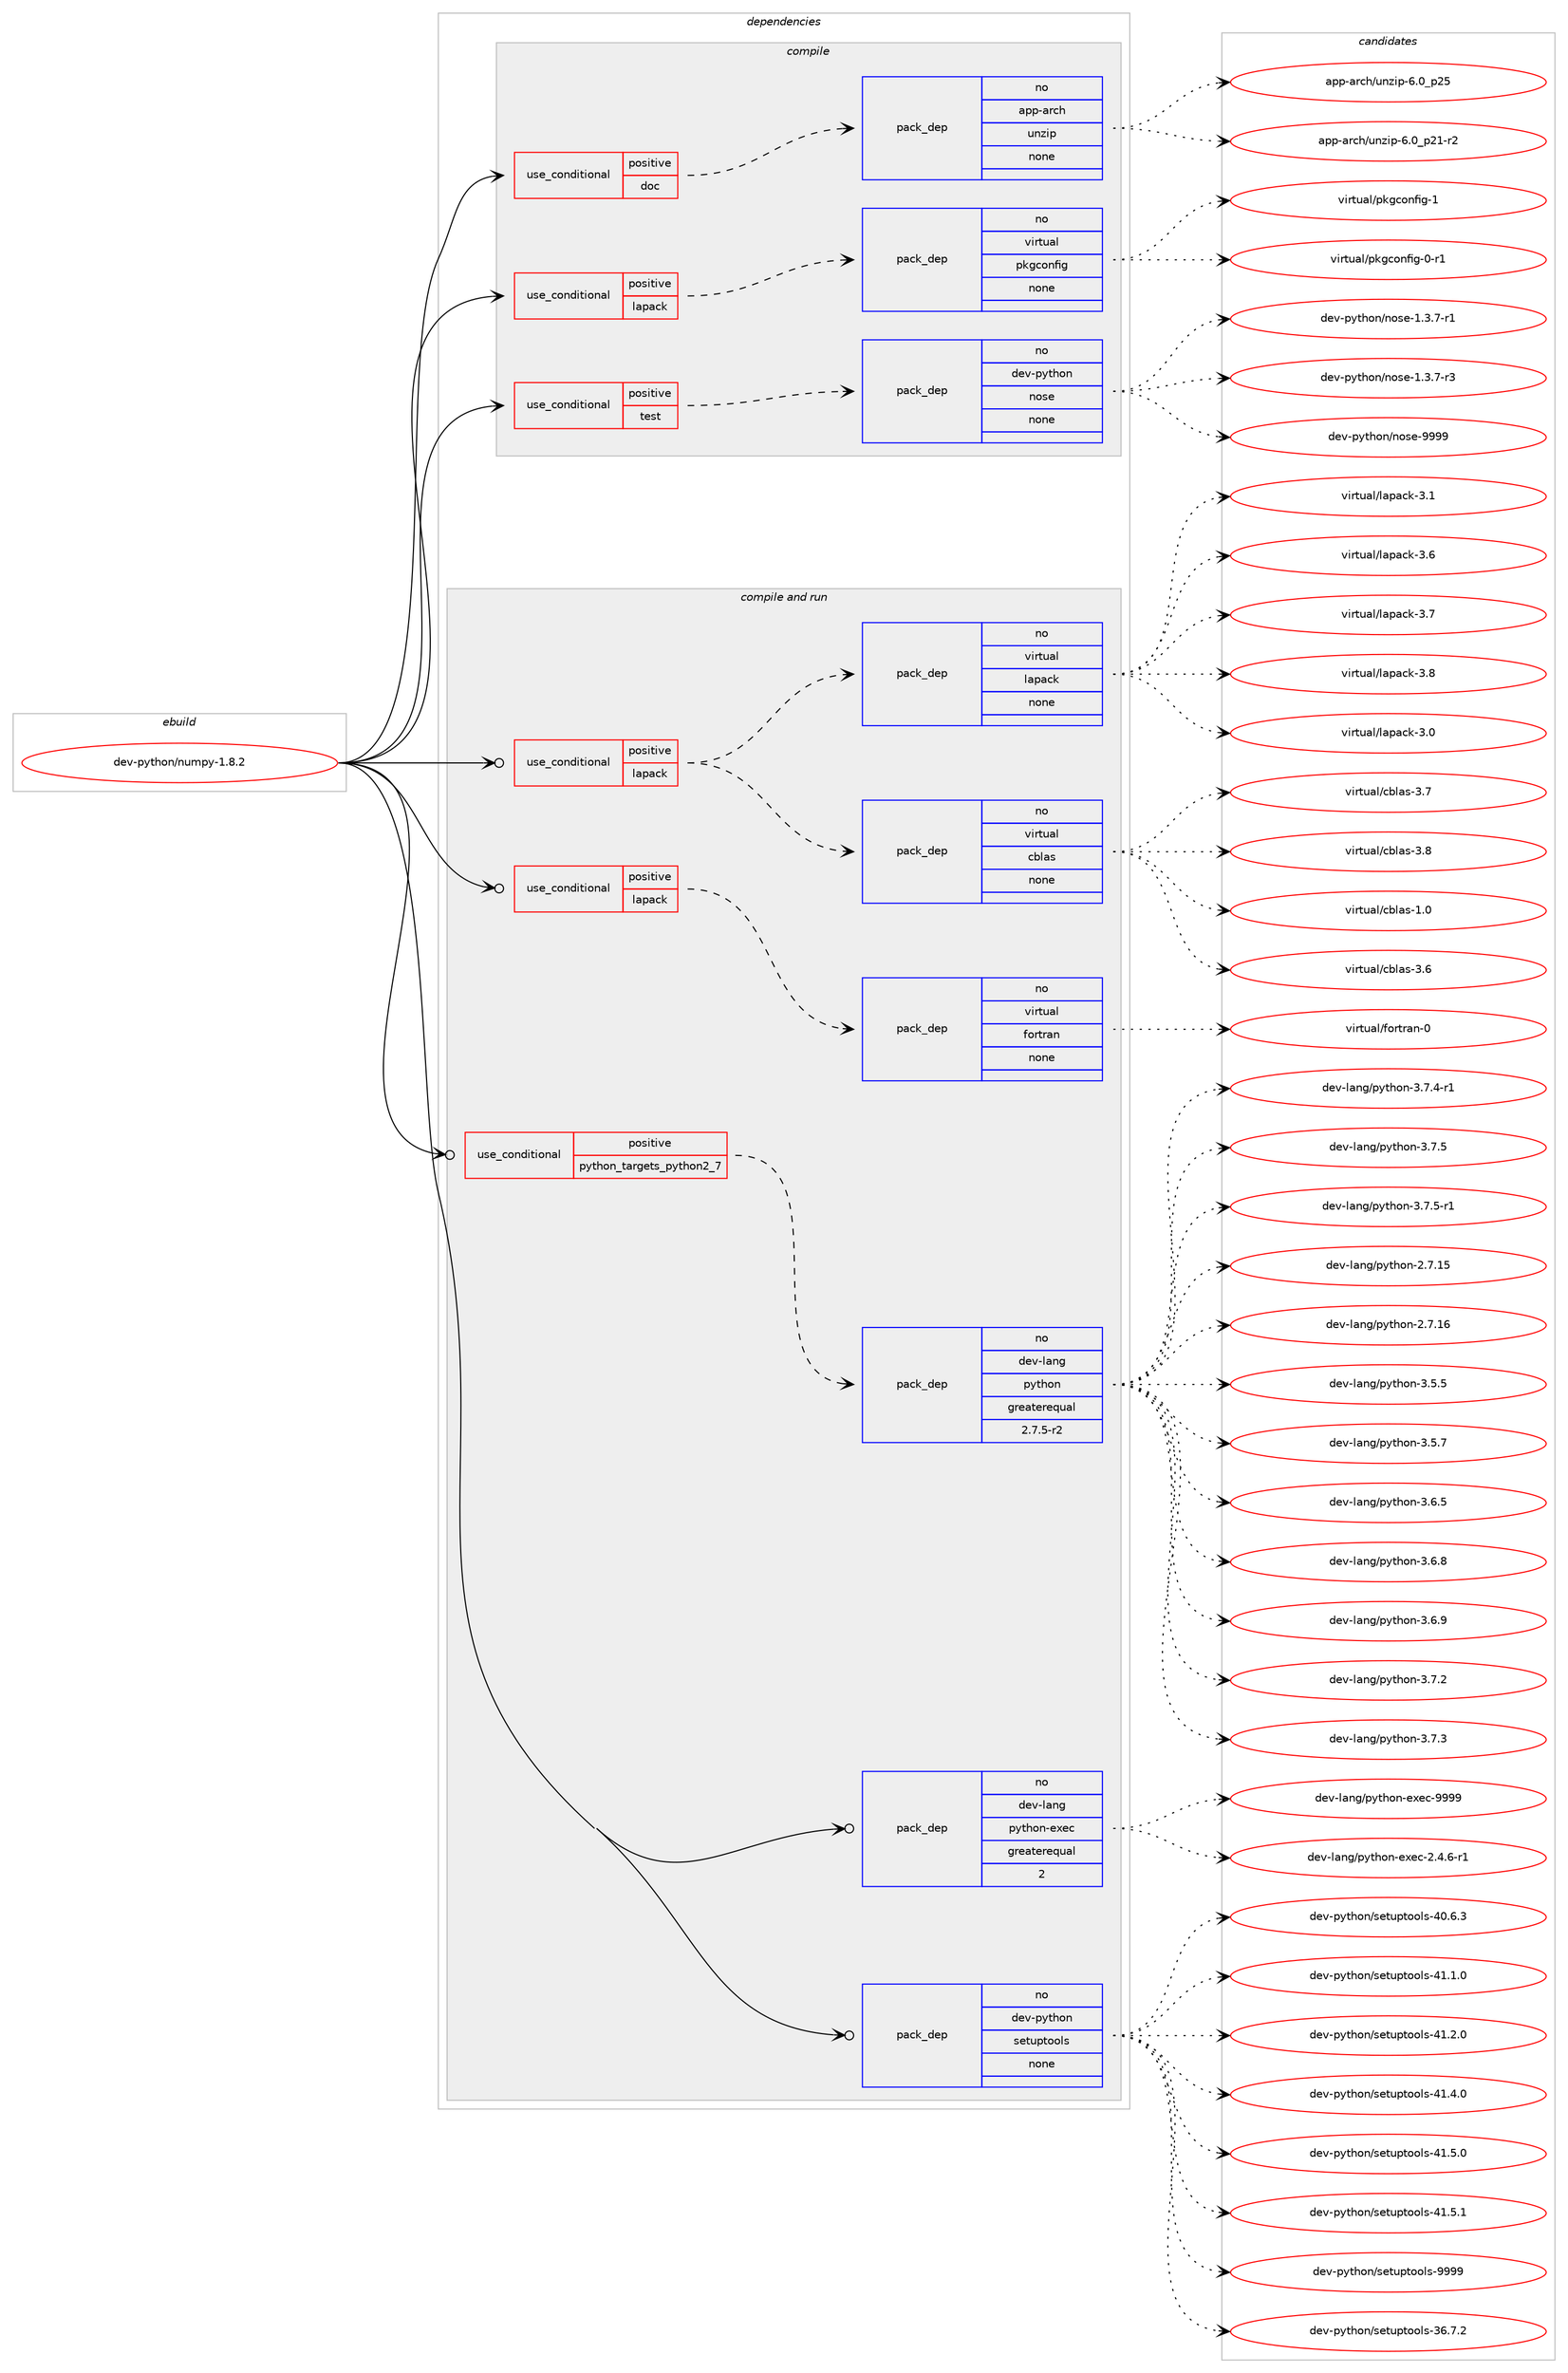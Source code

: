 digraph prolog {

# *************
# Graph options
# *************

newrank=true;
concentrate=true;
compound=true;
graph [rankdir=LR,fontname=Helvetica,fontsize=10,ranksep=1.5];#, ranksep=2.5, nodesep=0.2];
edge  [arrowhead=vee];
node  [fontname=Helvetica,fontsize=10];

# **********
# The ebuild
# **********

subgraph cluster_leftcol {
color=gray;
rank=same;
label=<<i>ebuild</i>>;
id [label="dev-python/numpy-1.8.2", color=red, width=4, href="../dev-python/numpy-1.8.2.svg"];
}

# ****************
# The dependencies
# ****************

subgraph cluster_midcol {
color=gray;
label=<<i>dependencies</i>>;
subgraph cluster_compile {
fillcolor="#eeeeee";
style=filled;
label=<<i>compile</i>>;
subgraph cond143428 {
dependency617497 [label=<<TABLE BORDER="0" CELLBORDER="1" CELLSPACING="0" CELLPADDING="4"><TR><TD ROWSPAN="3" CELLPADDING="10">use_conditional</TD></TR><TR><TD>positive</TD></TR><TR><TD>doc</TD></TR></TABLE>>, shape=none, color=red];
subgraph pack462261 {
dependency617498 [label=<<TABLE BORDER="0" CELLBORDER="1" CELLSPACING="0" CELLPADDING="4" WIDTH="220"><TR><TD ROWSPAN="6" CELLPADDING="30">pack_dep</TD></TR><TR><TD WIDTH="110">no</TD></TR><TR><TD>app-arch</TD></TR><TR><TD>unzip</TD></TR><TR><TD>none</TD></TR><TR><TD></TD></TR></TABLE>>, shape=none, color=blue];
}
dependency617497:e -> dependency617498:w [weight=20,style="dashed",arrowhead="vee"];
}
id:e -> dependency617497:w [weight=20,style="solid",arrowhead="vee"];
subgraph cond143429 {
dependency617499 [label=<<TABLE BORDER="0" CELLBORDER="1" CELLSPACING="0" CELLPADDING="4"><TR><TD ROWSPAN="3" CELLPADDING="10">use_conditional</TD></TR><TR><TD>positive</TD></TR><TR><TD>lapack</TD></TR></TABLE>>, shape=none, color=red];
subgraph pack462262 {
dependency617500 [label=<<TABLE BORDER="0" CELLBORDER="1" CELLSPACING="0" CELLPADDING="4" WIDTH="220"><TR><TD ROWSPAN="6" CELLPADDING="30">pack_dep</TD></TR><TR><TD WIDTH="110">no</TD></TR><TR><TD>virtual</TD></TR><TR><TD>pkgconfig</TD></TR><TR><TD>none</TD></TR><TR><TD></TD></TR></TABLE>>, shape=none, color=blue];
}
dependency617499:e -> dependency617500:w [weight=20,style="dashed",arrowhead="vee"];
}
id:e -> dependency617499:w [weight=20,style="solid",arrowhead="vee"];
subgraph cond143430 {
dependency617501 [label=<<TABLE BORDER="0" CELLBORDER="1" CELLSPACING="0" CELLPADDING="4"><TR><TD ROWSPAN="3" CELLPADDING="10">use_conditional</TD></TR><TR><TD>positive</TD></TR><TR><TD>test</TD></TR></TABLE>>, shape=none, color=red];
subgraph pack462263 {
dependency617502 [label=<<TABLE BORDER="0" CELLBORDER="1" CELLSPACING="0" CELLPADDING="4" WIDTH="220"><TR><TD ROWSPAN="6" CELLPADDING="30">pack_dep</TD></TR><TR><TD WIDTH="110">no</TD></TR><TR><TD>dev-python</TD></TR><TR><TD>nose</TD></TR><TR><TD>none</TD></TR><TR><TD></TD></TR></TABLE>>, shape=none, color=blue];
}
dependency617501:e -> dependency617502:w [weight=20,style="dashed",arrowhead="vee"];
}
id:e -> dependency617501:w [weight=20,style="solid",arrowhead="vee"];
}
subgraph cluster_compileandrun {
fillcolor="#eeeeee";
style=filled;
label=<<i>compile and run</i>>;
subgraph cond143431 {
dependency617503 [label=<<TABLE BORDER="0" CELLBORDER="1" CELLSPACING="0" CELLPADDING="4"><TR><TD ROWSPAN="3" CELLPADDING="10">use_conditional</TD></TR><TR><TD>positive</TD></TR><TR><TD>lapack</TD></TR></TABLE>>, shape=none, color=red];
subgraph pack462264 {
dependency617504 [label=<<TABLE BORDER="0" CELLBORDER="1" CELLSPACING="0" CELLPADDING="4" WIDTH="220"><TR><TD ROWSPAN="6" CELLPADDING="30">pack_dep</TD></TR><TR><TD WIDTH="110">no</TD></TR><TR><TD>virtual</TD></TR><TR><TD>cblas</TD></TR><TR><TD>none</TD></TR><TR><TD></TD></TR></TABLE>>, shape=none, color=blue];
}
dependency617503:e -> dependency617504:w [weight=20,style="dashed",arrowhead="vee"];
subgraph pack462265 {
dependency617505 [label=<<TABLE BORDER="0" CELLBORDER="1" CELLSPACING="0" CELLPADDING="4" WIDTH="220"><TR><TD ROWSPAN="6" CELLPADDING="30">pack_dep</TD></TR><TR><TD WIDTH="110">no</TD></TR><TR><TD>virtual</TD></TR><TR><TD>lapack</TD></TR><TR><TD>none</TD></TR><TR><TD></TD></TR></TABLE>>, shape=none, color=blue];
}
dependency617503:e -> dependency617505:w [weight=20,style="dashed",arrowhead="vee"];
}
id:e -> dependency617503:w [weight=20,style="solid",arrowhead="odotvee"];
subgraph cond143432 {
dependency617506 [label=<<TABLE BORDER="0" CELLBORDER="1" CELLSPACING="0" CELLPADDING="4"><TR><TD ROWSPAN="3" CELLPADDING="10">use_conditional</TD></TR><TR><TD>positive</TD></TR><TR><TD>lapack</TD></TR></TABLE>>, shape=none, color=red];
subgraph pack462266 {
dependency617507 [label=<<TABLE BORDER="0" CELLBORDER="1" CELLSPACING="0" CELLPADDING="4" WIDTH="220"><TR><TD ROWSPAN="6" CELLPADDING="30">pack_dep</TD></TR><TR><TD WIDTH="110">no</TD></TR><TR><TD>virtual</TD></TR><TR><TD>fortran</TD></TR><TR><TD>none</TD></TR><TR><TD></TD></TR></TABLE>>, shape=none, color=blue];
}
dependency617506:e -> dependency617507:w [weight=20,style="dashed",arrowhead="vee"];
}
id:e -> dependency617506:w [weight=20,style="solid",arrowhead="odotvee"];
subgraph cond143433 {
dependency617508 [label=<<TABLE BORDER="0" CELLBORDER="1" CELLSPACING="0" CELLPADDING="4"><TR><TD ROWSPAN="3" CELLPADDING="10">use_conditional</TD></TR><TR><TD>positive</TD></TR><TR><TD>python_targets_python2_7</TD></TR></TABLE>>, shape=none, color=red];
subgraph pack462267 {
dependency617509 [label=<<TABLE BORDER="0" CELLBORDER="1" CELLSPACING="0" CELLPADDING="4" WIDTH="220"><TR><TD ROWSPAN="6" CELLPADDING="30">pack_dep</TD></TR><TR><TD WIDTH="110">no</TD></TR><TR><TD>dev-lang</TD></TR><TR><TD>python</TD></TR><TR><TD>greaterequal</TD></TR><TR><TD>2.7.5-r2</TD></TR></TABLE>>, shape=none, color=blue];
}
dependency617508:e -> dependency617509:w [weight=20,style="dashed",arrowhead="vee"];
}
id:e -> dependency617508:w [weight=20,style="solid",arrowhead="odotvee"];
subgraph pack462268 {
dependency617510 [label=<<TABLE BORDER="0" CELLBORDER="1" CELLSPACING="0" CELLPADDING="4" WIDTH="220"><TR><TD ROWSPAN="6" CELLPADDING="30">pack_dep</TD></TR><TR><TD WIDTH="110">no</TD></TR><TR><TD>dev-lang</TD></TR><TR><TD>python-exec</TD></TR><TR><TD>greaterequal</TD></TR><TR><TD>2</TD></TR></TABLE>>, shape=none, color=blue];
}
id:e -> dependency617510:w [weight=20,style="solid",arrowhead="odotvee"];
subgraph pack462269 {
dependency617511 [label=<<TABLE BORDER="0" CELLBORDER="1" CELLSPACING="0" CELLPADDING="4" WIDTH="220"><TR><TD ROWSPAN="6" CELLPADDING="30">pack_dep</TD></TR><TR><TD WIDTH="110">no</TD></TR><TR><TD>dev-python</TD></TR><TR><TD>setuptools</TD></TR><TR><TD>none</TD></TR><TR><TD></TD></TR></TABLE>>, shape=none, color=blue];
}
id:e -> dependency617511:w [weight=20,style="solid",arrowhead="odotvee"];
}
subgraph cluster_run {
fillcolor="#eeeeee";
style=filled;
label=<<i>run</i>>;
}
}

# **************
# The candidates
# **************

subgraph cluster_choices {
rank=same;
color=gray;
label=<<i>candidates</i>>;

subgraph choice462261 {
color=black;
nodesep=1;
choice9711211245971149910447117110122105112455446489511250494511450 [label="app-arch/unzip-6.0_p21-r2", color=red, width=4,href="../app-arch/unzip-6.0_p21-r2.svg"];
choice971121124597114991044711711012210511245544648951125053 [label="app-arch/unzip-6.0_p25", color=red, width=4,href="../app-arch/unzip-6.0_p25.svg"];
dependency617498:e -> choice9711211245971149910447117110122105112455446489511250494511450:w [style=dotted,weight="100"];
dependency617498:e -> choice971121124597114991044711711012210511245544648951125053:w [style=dotted,weight="100"];
}
subgraph choice462262 {
color=black;
nodesep=1;
choice11810511411611797108471121071039911111010210510345484511449 [label="virtual/pkgconfig-0-r1", color=red, width=4,href="../virtual/pkgconfig-0-r1.svg"];
choice1181051141161179710847112107103991111101021051034549 [label="virtual/pkgconfig-1", color=red, width=4,href="../virtual/pkgconfig-1.svg"];
dependency617500:e -> choice11810511411611797108471121071039911111010210510345484511449:w [style=dotted,weight="100"];
dependency617500:e -> choice1181051141161179710847112107103991111101021051034549:w [style=dotted,weight="100"];
}
subgraph choice462263 {
color=black;
nodesep=1;
choice10010111845112121116104111110471101111151014549465146554511449 [label="dev-python/nose-1.3.7-r1", color=red, width=4,href="../dev-python/nose-1.3.7-r1.svg"];
choice10010111845112121116104111110471101111151014549465146554511451 [label="dev-python/nose-1.3.7-r3", color=red, width=4,href="../dev-python/nose-1.3.7-r3.svg"];
choice10010111845112121116104111110471101111151014557575757 [label="dev-python/nose-9999", color=red, width=4,href="../dev-python/nose-9999.svg"];
dependency617502:e -> choice10010111845112121116104111110471101111151014549465146554511449:w [style=dotted,weight="100"];
dependency617502:e -> choice10010111845112121116104111110471101111151014549465146554511451:w [style=dotted,weight="100"];
dependency617502:e -> choice10010111845112121116104111110471101111151014557575757:w [style=dotted,weight="100"];
}
subgraph choice462264 {
color=black;
nodesep=1;
choice118105114116117971084799981089711545494648 [label="virtual/cblas-1.0", color=red, width=4,href="../virtual/cblas-1.0.svg"];
choice118105114116117971084799981089711545514654 [label="virtual/cblas-3.6", color=red, width=4,href="../virtual/cblas-3.6.svg"];
choice118105114116117971084799981089711545514655 [label="virtual/cblas-3.7", color=red, width=4,href="../virtual/cblas-3.7.svg"];
choice118105114116117971084799981089711545514656 [label="virtual/cblas-3.8", color=red, width=4,href="../virtual/cblas-3.8.svg"];
dependency617504:e -> choice118105114116117971084799981089711545494648:w [style=dotted,weight="100"];
dependency617504:e -> choice118105114116117971084799981089711545514654:w [style=dotted,weight="100"];
dependency617504:e -> choice118105114116117971084799981089711545514655:w [style=dotted,weight="100"];
dependency617504:e -> choice118105114116117971084799981089711545514656:w [style=dotted,weight="100"];
}
subgraph choice462265 {
color=black;
nodesep=1;
choice118105114116117971084710897112979910745514648 [label="virtual/lapack-3.0", color=red, width=4,href="../virtual/lapack-3.0.svg"];
choice118105114116117971084710897112979910745514649 [label="virtual/lapack-3.1", color=red, width=4,href="../virtual/lapack-3.1.svg"];
choice118105114116117971084710897112979910745514654 [label="virtual/lapack-3.6", color=red, width=4,href="../virtual/lapack-3.6.svg"];
choice118105114116117971084710897112979910745514655 [label="virtual/lapack-3.7", color=red, width=4,href="../virtual/lapack-3.7.svg"];
choice118105114116117971084710897112979910745514656 [label="virtual/lapack-3.8", color=red, width=4,href="../virtual/lapack-3.8.svg"];
dependency617505:e -> choice118105114116117971084710897112979910745514648:w [style=dotted,weight="100"];
dependency617505:e -> choice118105114116117971084710897112979910745514649:w [style=dotted,weight="100"];
dependency617505:e -> choice118105114116117971084710897112979910745514654:w [style=dotted,weight="100"];
dependency617505:e -> choice118105114116117971084710897112979910745514655:w [style=dotted,weight="100"];
dependency617505:e -> choice118105114116117971084710897112979910745514656:w [style=dotted,weight="100"];
}
subgraph choice462266 {
color=black;
nodesep=1;
choice1181051141161179710847102111114116114971104548 [label="virtual/fortran-0", color=red, width=4,href="../virtual/fortran-0.svg"];
dependency617507:e -> choice1181051141161179710847102111114116114971104548:w [style=dotted,weight="100"];
}
subgraph choice462267 {
color=black;
nodesep=1;
choice10010111845108971101034711212111610411111045504655464953 [label="dev-lang/python-2.7.15", color=red, width=4,href="../dev-lang/python-2.7.15.svg"];
choice10010111845108971101034711212111610411111045504655464954 [label="dev-lang/python-2.7.16", color=red, width=4,href="../dev-lang/python-2.7.16.svg"];
choice100101118451089711010347112121116104111110455146534653 [label="dev-lang/python-3.5.5", color=red, width=4,href="../dev-lang/python-3.5.5.svg"];
choice100101118451089711010347112121116104111110455146534655 [label="dev-lang/python-3.5.7", color=red, width=4,href="../dev-lang/python-3.5.7.svg"];
choice100101118451089711010347112121116104111110455146544653 [label="dev-lang/python-3.6.5", color=red, width=4,href="../dev-lang/python-3.6.5.svg"];
choice100101118451089711010347112121116104111110455146544656 [label="dev-lang/python-3.6.8", color=red, width=4,href="../dev-lang/python-3.6.8.svg"];
choice100101118451089711010347112121116104111110455146544657 [label="dev-lang/python-3.6.9", color=red, width=4,href="../dev-lang/python-3.6.9.svg"];
choice100101118451089711010347112121116104111110455146554650 [label="dev-lang/python-3.7.2", color=red, width=4,href="../dev-lang/python-3.7.2.svg"];
choice100101118451089711010347112121116104111110455146554651 [label="dev-lang/python-3.7.3", color=red, width=4,href="../dev-lang/python-3.7.3.svg"];
choice1001011184510897110103471121211161041111104551465546524511449 [label="dev-lang/python-3.7.4-r1", color=red, width=4,href="../dev-lang/python-3.7.4-r1.svg"];
choice100101118451089711010347112121116104111110455146554653 [label="dev-lang/python-3.7.5", color=red, width=4,href="../dev-lang/python-3.7.5.svg"];
choice1001011184510897110103471121211161041111104551465546534511449 [label="dev-lang/python-3.7.5-r1", color=red, width=4,href="../dev-lang/python-3.7.5-r1.svg"];
dependency617509:e -> choice10010111845108971101034711212111610411111045504655464953:w [style=dotted,weight="100"];
dependency617509:e -> choice10010111845108971101034711212111610411111045504655464954:w [style=dotted,weight="100"];
dependency617509:e -> choice100101118451089711010347112121116104111110455146534653:w [style=dotted,weight="100"];
dependency617509:e -> choice100101118451089711010347112121116104111110455146534655:w [style=dotted,weight="100"];
dependency617509:e -> choice100101118451089711010347112121116104111110455146544653:w [style=dotted,weight="100"];
dependency617509:e -> choice100101118451089711010347112121116104111110455146544656:w [style=dotted,weight="100"];
dependency617509:e -> choice100101118451089711010347112121116104111110455146544657:w [style=dotted,weight="100"];
dependency617509:e -> choice100101118451089711010347112121116104111110455146554650:w [style=dotted,weight="100"];
dependency617509:e -> choice100101118451089711010347112121116104111110455146554651:w [style=dotted,weight="100"];
dependency617509:e -> choice1001011184510897110103471121211161041111104551465546524511449:w [style=dotted,weight="100"];
dependency617509:e -> choice100101118451089711010347112121116104111110455146554653:w [style=dotted,weight="100"];
dependency617509:e -> choice1001011184510897110103471121211161041111104551465546534511449:w [style=dotted,weight="100"];
}
subgraph choice462268 {
color=black;
nodesep=1;
choice10010111845108971101034711212111610411111045101120101994550465246544511449 [label="dev-lang/python-exec-2.4.6-r1", color=red, width=4,href="../dev-lang/python-exec-2.4.6-r1.svg"];
choice10010111845108971101034711212111610411111045101120101994557575757 [label="dev-lang/python-exec-9999", color=red, width=4,href="../dev-lang/python-exec-9999.svg"];
dependency617510:e -> choice10010111845108971101034711212111610411111045101120101994550465246544511449:w [style=dotted,weight="100"];
dependency617510:e -> choice10010111845108971101034711212111610411111045101120101994557575757:w [style=dotted,weight="100"];
}
subgraph choice462269 {
color=black;
nodesep=1;
choice100101118451121211161041111104711510111611711211611111110811545515446554650 [label="dev-python/setuptools-36.7.2", color=red, width=4,href="../dev-python/setuptools-36.7.2.svg"];
choice100101118451121211161041111104711510111611711211611111110811545524846544651 [label="dev-python/setuptools-40.6.3", color=red, width=4,href="../dev-python/setuptools-40.6.3.svg"];
choice100101118451121211161041111104711510111611711211611111110811545524946494648 [label="dev-python/setuptools-41.1.0", color=red, width=4,href="../dev-python/setuptools-41.1.0.svg"];
choice100101118451121211161041111104711510111611711211611111110811545524946504648 [label="dev-python/setuptools-41.2.0", color=red, width=4,href="../dev-python/setuptools-41.2.0.svg"];
choice100101118451121211161041111104711510111611711211611111110811545524946524648 [label="dev-python/setuptools-41.4.0", color=red, width=4,href="../dev-python/setuptools-41.4.0.svg"];
choice100101118451121211161041111104711510111611711211611111110811545524946534648 [label="dev-python/setuptools-41.5.0", color=red, width=4,href="../dev-python/setuptools-41.5.0.svg"];
choice100101118451121211161041111104711510111611711211611111110811545524946534649 [label="dev-python/setuptools-41.5.1", color=red, width=4,href="../dev-python/setuptools-41.5.1.svg"];
choice10010111845112121116104111110471151011161171121161111111081154557575757 [label="dev-python/setuptools-9999", color=red, width=4,href="../dev-python/setuptools-9999.svg"];
dependency617511:e -> choice100101118451121211161041111104711510111611711211611111110811545515446554650:w [style=dotted,weight="100"];
dependency617511:e -> choice100101118451121211161041111104711510111611711211611111110811545524846544651:w [style=dotted,weight="100"];
dependency617511:e -> choice100101118451121211161041111104711510111611711211611111110811545524946494648:w [style=dotted,weight="100"];
dependency617511:e -> choice100101118451121211161041111104711510111611711211611111110811545524946504648:w [style=dotted,weight="100"];
dependency617511:e -> choice100101118451121211161041111104711510111611711211611111110811545524946524648:w [style=dotted,weight="100"];
dependency617511:e -> choice100101118451121211161041111104711510111611711211611111110811545524946534648:w [style=dotted,weight="100"];
dependency617511:e -> choice100101118451121211161041111104711510111611711211611111110811545524946534649:w [style=dotted,weight="100"];
dependency617511:e -> choice10010111845112121116104111110471151011161171121161111111081154557575757:w [style=dotted,weight="100"];
}
}

}
